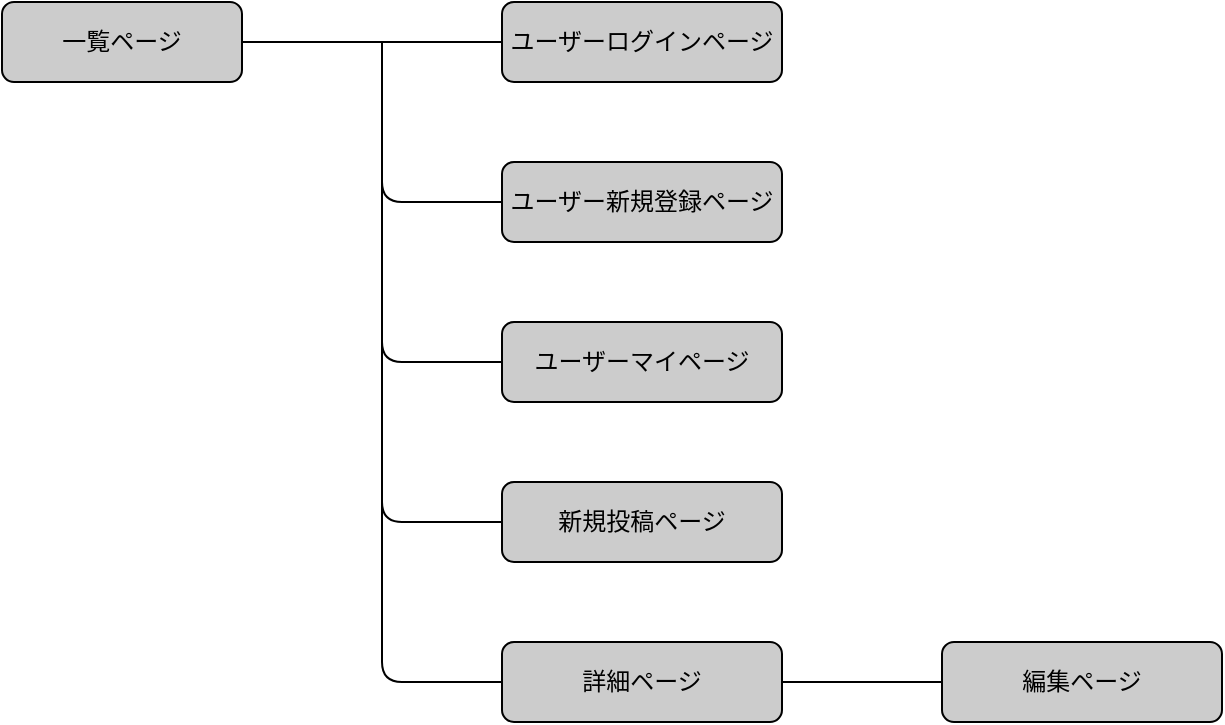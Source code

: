 <mxfile>
    <diagram id="7kd8CNedRjtPsNWzmUc3" name="ページ1">
        <mxGraphModel dx="386" dy="647" grid="1" gridSize="10" guides="1" tooltips="1" connect="1" arrows="1" fold="1" page="1" pageScale="1" pageWidth="827" pageHeight="1169" background="#ffffff" math="0" shadow="0">
            <root>
                <mxCell id="0"/>
                <mxCell id="1" parent="0"/>
                <mxCell id="2" value="一覧ページ" style="rounded=1;whiteSpace=wrap;html=1;fillColor=#CCCCCC;fontColor=#000000;strokeColor=#000000;" vertex="1" parent="1">
                    <mxGeometry x="30" y="120" width="120" height="40" as="geometry"/>
                </mxCell>
                <mxCell id="4" value="ユーザーログインページ" style="rounded=1;whiteSpace=wrap;html=1;strokeColor=#000000;fillColor=#CCCCCC;fontColor=#000000;" vertex="1" parent="1">
                    <mxGeometry x="280" y="120" width="140" height="40" as="geometry"/>
                </mxCell>
                <mxCell id="6" value="ユーザー新規登録ページ" style="rounded=1;whiteSpace=wrap;html=1;fontColor=#000000;strokeColor=#000000;fillColor=#CCCCCC;" vertex="1" parent="1">
                    <mxGeometry x="280" y="200" width="140" height="40" as="geometry"/>
                </mxCell>
                <mxCell id="7" value="ユーザーマイページ" style="rounded=1;whiteSpace=wrap;html=1;fillColor=#CCCCCC;strokeColor=#000000;fontColor=#000000;" vertex="1" parent="1">
                    <mxGeometry x="280" y="280" width="140" height="40" as="geometry"/>
                </mxCell>
                <mxCell id="8" value="新規投稿ページ" style="rounded=1;whiteSpace=wrap;html=1;strokeColor=#000000;fillColor=#CCCCCC;fontColor=#000000;" vertex="1" parent="1">
                    <mxGeometry x="280" y="360" width="140" height="40" as="geometry"/>
                </mxCell>
                <mxCell id="9" value="詳細ページ" style="rounded=1;whiteSpace=wrap;html=1;fontColor=#000000;fillColor=#CCCCCC;strokeColor=#000000;" vertex="1" parent="1">
                    <mxGeometry x="280" y="440" width="140" height="40" as="geometry"/>
                </mxCell>
                <mxCell id="17" style="edgeStyle=none;html=1;entryX=1;entryY=0.5;entryDx=0;entryDy=0;endArrow=none;endFill=0;strokeColor=#000000;" edge="1" parent="1" source="10" target="9">
                    <mxGeometry relative="1" as="geometry"/>
                </mxCell>
                <mxCell id="10" value="編集ページ" style="rounded=1;whiteSpace=wrap;html=1;strokeColor=#000000;fillColor=#CCCCCC;fontColor=#000000;" vertex="1" parent="1">
                    <mxGeometry x="500" y="440" width="140" height="40" as="geometry"/>
                </mxCell>
                <mxCell id="11" value="" style="endArrow=none;html=1;entryX=0;entryY=0.5;entryDx=0;entryDy=0;exitX=1;exitY=0.5;exitDx=0;exitDy=0;strokeColor=#000000;" edge="1" parent="1" source="2" target="4">
                    <mxGeometry width="50" height="50" relative="1" as="geometry">
                        <mxPoint x="210" y="450" as="sourcePoint"/>
                        <mxPoint x="260" y="400" as="targetPoint"/>
                    </mxGeometry>
                </mxCell>
                <mxCell id="12" value="" style="endArrow=none;html=1;entryX=0;entryY=0.5;entryDx=0;entryDy=0;strokeColor=#000000;" edge="1" parent="1" target="6">
                    <mxGeometry width="50" height="50" relative="1" as="geometry">
                        <mxPoint x="220" y="140" as="sourcePoint"/>
                        <mxPoint x="260" y="400" as="targetPoint"/>
                        <Array as="points">
                            <mxPoint x="220" y="220"/>
                        </Array>
                    </mxGeometry>
                </mxCell>
                <mxCell id="13" value="" style="endArrow=none;html=1;entryX=0;entryY=0.5;entryDx=0;entryDy=0;strokeColor=#000000;" edge="1" parent="1" target="7">
                    <mxGeometry width="50" height="50" relative="1" as="geometry">
                        <mxPoint x="220" y="140" as="sourcePoint"/>
                        <mxPoint x="260" y="400" as="targetPoint"/>
                        <Array as="points">
                            <mxPoint x="220" y="300"/>
                        </Array>
                    </mxGeometry>
                </mxCell>
                <mxCell id="14" value="" style="endArrow=none;html=1;entryX=0;entryY=0.5;entryDx=0;entryDy=0;strokeColor=#000000;" edge="1" parent="1" target="8">
                    <mxGeometry width="50" height="50" relative="1" as="geometry">
                        <mxPoint x="220" y="140" as="sourcePoint"/>
                        <mxPoint x="260" y="400" as="targetPoint"/>
                        <Array as="points">
                            <mxPoint x="220" y="380"/>
                        </Array>
                    </mxGeometry>
                </mxCell>
                <mxCell id="15" value="" style="endArrow=none;html=1;entryX=0;entryY=0.5;entryDx=0;entryDy=0;strokeColor=#000000;" edge="1" parent="1" target="9">
                    <mxGeometry width="50" height="50" relative="1" as="geometry">
                        <mxPoint x="220" y="140" as="sourcePoint"/>
                        <mxPoint x="260" y="400" as="targetPoint"/>
                        <Array as="points">
                            <mxPoint x="220" y="460"/>
                        </Array>
                    </mxGeometry>
                </mxCell>
                <mxCell id="18" style="edgeStyle=none;html=1;exitX=1;exitY=0.5;exitDx=0;exitDy=0;entryX=1;entryY=0.75;entryDx=0;entryDy=0;endArrow=none;endFill=0;" edge="1" parent="1" source="7" target="7">
                    <mxGeometry relative="1" as="geometry"/>
                </mxCell>
            </root>
        </mxGraphModel>
    </diagram>
</mxfile>